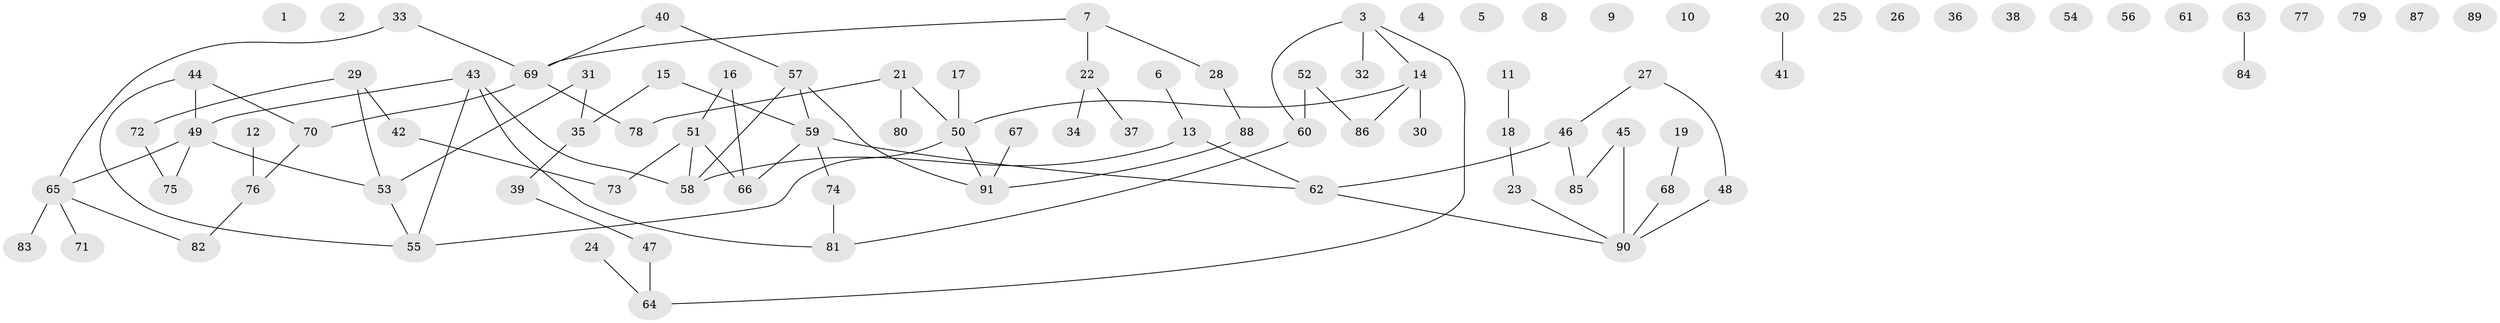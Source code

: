 // coarse degree distribution, {0: 0.3125, 5: 0.109375, 2: 0.25, 4: 0.0625, 1: 0.15625, 3: 0.0625, 6: 0.03125, 7: 0.015625}
// Generated by graph-tools (version 1.1) at 2025/23/03/03/25 07:23:24]
// undirected, 91 vertices, 90 edges
graph export_dot {
graph [start="1"]
  node [color=gray90,style=filled];
  1;
  2;
  3;
  4;
  5;
  6;
  7;
  8;
  9;
  10;
  11;
  12;
  13;
  14;
  15;
  16;
  17;
  18;
  19;
  20;
  21;
  22;
  23;
  24;
  25;
  26;
  27;
  28;
  29;
  30;
  31;
  32;
  33;
  34;
  35;
  36;
  37;
  38;
  39;
  40;
  41;
  42;
  43;
  44;
  45;
  46;
  47;
  48;
  49;
  50;
  51;
  52;
  53;
  54;
  55;
  56;
  57;
  58;
  59;
  60;
  61;
  62;
  63;
  64;
  65;
  66;
  67;
  68;
  69;
  70;
  71;
  72;
  73;
  74;
  75;
  76;
  77;
  78;
  79;
  80;
  81;
  82;
  83;
  84;
  85;
  86;
  87;
  88;
  89;
  90;
  91;
  3 -- 14;
  3 -- 32;
  3 -- 60;
  3 -- 64;
  6 -- 13;
  7 -- 22;
  7 -- 28;
  7 -- 69;
  11 -- 18;
  12 -- 76;
  13 -- 58;
  13 -- 62;
  14 -- 30;
  14 -- 50;
  14 -- 86;
  15 -- 35;
  15 -- 59;
  16 -- 51;
  16 -- 66;
  17 -- 50;
  18 -- 23;
  19 -- 68;
  20 -- 41;
  21 -- 50;
  21 -- 78;
  21 -- 80;
  22 -- 34;
  22 -- 37;
  23 -- 90;
  24 -- 64;
  27 -- 46;
  27 -- 48;
  28 -- 88;
  29 -- 42;
  29 -- 53;
  29 -- 72;
  31 -- 35;
  31 -- 53;
  33 -- 65;
  33 -- 69;
  35 -- 39;
  39 -- 47;
  40 -- 57;
  40 -- 69;
  42 -- 73;
  43 -- 49;
  43 -- 55;
  43 -- 58;
  43 -- 81;
  44 -- 49;
  44 -- 55;
  44 -- 70;
  45 -- 85;
  45 -- 90;
  46 -- 62;
  46 -- 85;
  47 -- 64;
  48 -- 90;
  49 -- 53;
  49 -- 65;
  49 -- 75;
  50 -- 55;
  50 -- 91;
  51 -- 58;
  51 -- 66;
  51 -- 73;
  52 -- 60;
  52 -- 86;
  53 -- 55;
  57 -- 58;
  57 -- 59;
  57 -- 91;
  59 -- 62;
  59 -- 66;
  59 -- 74;
  60 -- 81;
  62 -- 90;
  63 -- 84;
  65 -- 71;
  65 -- 82;
  65 -- 83;
  67 -- 91;
  68 -- 90;
  69 -- 70;
  69 -- 78;
  70 -- 76;
  72 -- 75;
  74 -- 81;
  76 -- 82;
  88 -- 91;
}
